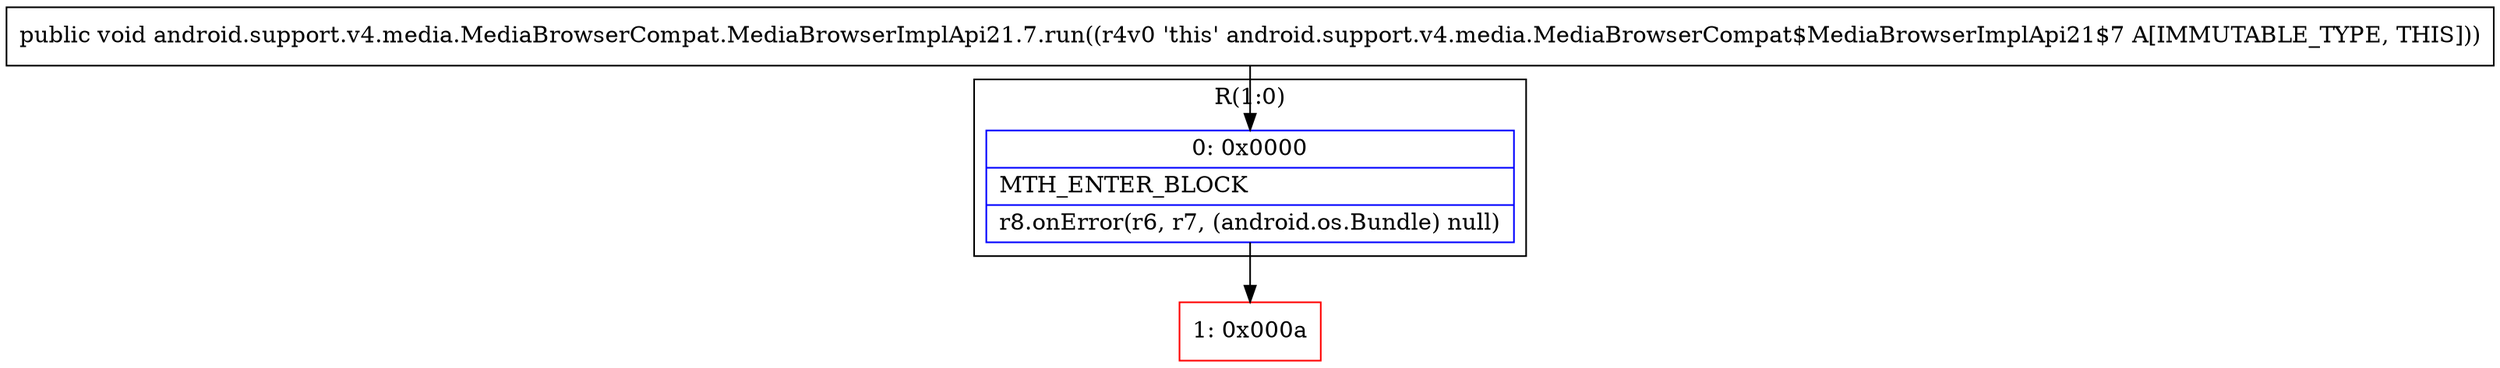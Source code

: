 digraph "CFG forandroid.support.v4.media.MediaBrowserCompat.MediaBrowserImplApi21.7.run()V" {
subgraph cluster_Region_1655136967 {
label = "R(1:0)";
node [shape=record,color=blue];
Node_0 [shape=record,label="{0\:\ 0x0000|MTH_ENTER_BLOCK\l|r8.onError(r6, r7, (android.os.Bundle) null)\l}"];
}
Node_1 [shape=record,color=red,label="{1\:\ 0x000a}"];
MethodNode[shape=record,label="{public void android.support.v4.media.MediaBrowserCompat.MediaBrowserImplApi21.7.run((r4v0 'this' android.support.v4.media.MediaBrowserCompat$MediaBrowserImplApi21$7 A[IMMUTABLE_TYPE, THIS])) }"];
MethodNode -> Node_0;
Node_0 -> Node_1;
}

